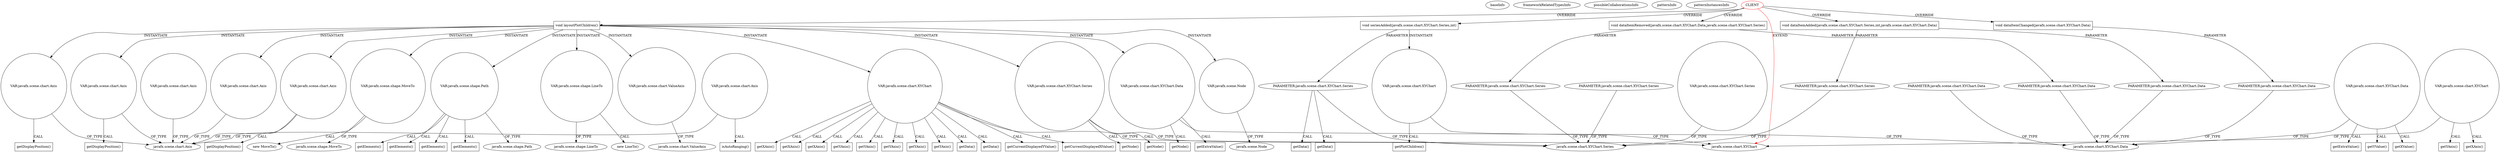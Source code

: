 digraph {
baseInfo[graphId=3699,category="pattern",isAnonymous=false,possibleRelation=false]
frameworkRelatedTypesInfo[0="javafx.scene.chart.XYChart"]
possibleCollaborationsInfo[]
patternInfo[frequency=2.0,patternRootClient=0]
patternInstancesInfo[0="LichuanLu-ShunUI-FX~/LichuanLu-ShunUI-FX/ShunUI-FX-master/src/view/chart/StackedBarChart.java~StackedBarChart~811",1="TomaszKorecki-InvestorAssistant~/TomaszKorecki-InvestorAssistant/InvestorAssistant-master/Investor's assistant/src/investor/charts/CandleChart.java~CandleStickChart~1473"]
310[label="javafx.scene.shape.MoveTo",vertexType="FRAMEWORK_CLASS_TYPE",isFrameworkType=false]
319[label="VAR:javafx.scene.shape.MoveTo",vertexType="VARIABLE_EXPRESION",isFrameworkType=false,shape=circle]
318[label="new MoveTo()",vertexType="CONSTRUCTOR_CALL",isFrameworkType=false]
206[label="void layoutPlotChildren()",vertexType="OVERRIDING_METHOD_DECLARATION",isFrameworkType=false,shape=box]
0[label="CLIENT",vertexType="ROOT_CLIENT_CLASS_DECLARATION",isFrameworkType=false,color=red]
223[label="VAR:javafx.scene.shape.Path",vertexType="VARIABLE_EXPRESION",isFrameworkType=false,shape=circle]
12[label="void dataItemAdded(javafx.scene.chart.XYChart.Series,int,javafx.scene.chart.XYChart.Data)",vertexType="OVERRIDING_METHOD_DECLARATION",isFrameworkType=false,shape=box]
13[label="PARAMETER:javafx.scene.chart.XYChart.Series",vertexType="PARAMETER_DECLARATION",isFrameworkType=false]
77[label="void seriesAdded(javafx.scene.chart.XYChart.Series,int)",vertexType="OVERRIDING_METHOD_DECLARATION",isFrameworkType=false,shape=box]
78[label="PARAMETER:javafx.scene.chart.XYChart.Series",vertexType="PARAMETER_DECLARATION",isFrameworkType=false]
83[label="getData()",vertexType="INSIDE_CALL",isFrameworkType=false,shape=box]
81[label="getData()",vertexType="INSIDE_CALL",isFrameworkType=false,shape=box]
29[label="void dataItemRemoved(javafx.scene.chart.XYChart.Data,javafx.scene.chart.XYChart.Series)",vertexType="OVERRIDING_METHOD_DECLARATION",isFrameworkType=false,shape=box]
32[label="PARAMETER:javafx.scene.chart.XYChart.Series",vertexType="PARAMETER_DECLARATION",isFrameworkType=false]
97[label="javafx.scene.shape.Path",vertexType="FRAMEWORK_CLASS_TYPE",isFrameworkType=false]
30[label="PARAMETER:javafx.scene.chart.XYChart.Data",vertexType="PARAMETER_DECLARATION",isFrameworkType=false]
314[label="VAR:javafx.scene.shape.LineTo",vertexType="VARIABLE_EXPRESION",isFrameworkType=false,shape=circle]
313[label="new LineTo()",vertexType="CONSTRUCTOR_CALL",isFrameworkType=false]
315[label="javafx.scene.shape.LineTo",vertexType="FRAMEWORK_CLASS_TYPE",isFrameworkType=false]
15[label="PARAMETER:javafx.scene.chart.XYChart.Data",vertexType="PARAMETER_DECLARATION",isFrameworkType=false]
317[label="getElements()",vertexType="INSIDE_CALL",isFrameworkType=false,shape=box]
307[label="getElements()",vertexType="INSIDE_CALL",isFrameworkType=false,shape=box]
312[label="getElements()",vertexType="INSIDE_CALL",isFrameworkType=false,shape=box]
322[label="getElements()",vertexType="INSIDE_CALL",isFrameworkType=false,shape=box]
210[label="VAR:javafx.scene.chart.ValueAxis",vertexType="VARIABLE_EXPRESION",isFrameworkType=false,shape=circle]
11[label="javafx.scene.chart.ValueAxis",vertexType="FRAMEWORK_CLASS_TYPE",isFrameworkType=false]
14[label="javafx.scene.chart.XYChart.Series",vertexType="FRAMEWORK_CLASS_TYPE",isFrameworkType=false]
529[label="PARAMETER:javafx.scene.chart.XYChart.Series",vertexType="PARAMETER_DECLARATION",isFrameworkType=false]
340[label="VAR:javafx.scene.chart.XYChart.Series",vertexType="VARIABLE_EXPRESION",isFrameworkType=false,shape=circle]
92[label="VAR:javafx.scene.chart.XYChart",vertexType="VARIABLE_EXPRESION",isFrameworkType=false,shape=circle]
93[label="getPlotChildren()",vertexType="INSIDE_CALL",isFrameworkType=false,shape=box]
213[label="VAR:javafx.scene.chart.XYChart",vertexType="VARIABLE_EXPRESION",isFrameworkType=false,shape=circle]
305[label="getYAxis()",vertexType="INSIDE_CALL",isFrameworkType=false,shape=box]
260[label="getYAxis()",vertexType="INSIDE_CALL",isFrameworkType=false,shape=box]
241[label="getYAxis()",vertexType="INSIDE_CALL",isFrameworkType=false,shape=box]
300[label="getYAxis()",vertexType="INSIDE_CALL",isFrameworkType=false,shape=box]
267[label="getYAxis()",vertexType="INSIDE_CALL",isFrameworkType=false,shape=box]
214[label="getData()",vertexType="INSIDE_CALL",isFrameworkType=false,shape=box]
217[label="getData()",vertexType="INSIDE_CALL",isFrameworkType=false,shape=box]
218[label="VAR:javafx.scene.chart.XYChart.Series",vertexType="VARIABLE_EXPRESION",isFrameworkType=false,shape=circle]
55[label="void dataItemChanged(javafx.scene.chart.XYChart.Data)",vertexType="OVERRIDING_METHOD_DECLARATION",isFrameworkType=false,shape=box]
56[label="PARAMETER:javafx.scene.chart.XYChart.Data",vertexType="PARAMETER_DECLARATION",isFrameworkType=false]
269[label="getCurrentDisplayedYValue()",vertexType="INSIDE_CALL",isFrameworkType=false,shape=box]
244[label="VAR:javafx.scene.chart.XYChart.Data",vertexType="VARIABLE_EXPRESION",isFrameworkType=false,shape=circle]
248[label="getExtraValue()",vertexType="INSIDE_CALL",isFrameworkType=false,shape=box]
255[label="getCurrentDisplayedXValue()",vertexType="INSIDE_CALL",isFrameworkType=false,shape=box]
277[label="VAR:javafx.scene.Node",vertexType="VARIABLE_EXPRESION",isFrameworkType=false,shape=circle]
69[label="javafx.scene.Node",vertexType="FRAMEWORK_CLASS_TYPE",isFrameworkType=false]
16[label="javafx.scene.chart.XYChart.Data",vertexType="FRAMEWORK_CLASS_TYPE",isFrameworkType=false]
525[label="PARAMETER:javafx.scene.chart.XYChart.Data",vertexType="PARAMETER_DECLARATION",isFrameworkType=false]
184[label="VAR:javafx.scene.chart.XYChart.Data",vertexType="VARIABLE_EXPRESION",isFrameworkType=false,shape=circle]
203[label="getExtraValue()",vertexType="INSIDE_CALL",isFrameworkType=false,shape=box]
201[label="getYValue()",vertexType="INSIDE_CALL",isFrameworkType=false,shape=box]
185[label="getXValue()",vertexType="INSIDE_CALL",isFrameworkType=false,shape=box]
219[label="getNode()",vertexType="INSIDE_CALL",isFrameworkType=false,shape=box]
222[label="getNode()",vertexType="INSIDE_CALL",isFrameworkType=false,shape=box]
245[label="getNode()",vertexType="INSIDE_CALL",isFrameworkType=false,shape=box]
234[label="getXAxis()",vertexType="INSIDE_CALL",isFrameworkType=false,shape=box]
274[label="getXAxis()",vertexType="INSIDE_CALL",isFrameworkType=false,shape=box]
253[label="getXAxis()",vertexType="INSIDE_CALL",isFrameworkType=false,shape=box]
270[label="VAR:javafx.scene.chart.Axis",vertexType="VARIABLE_EXPRESION",isFrameworkType=false,shape=circle]
271[label="getDisplayPosition()",vertexType="INSIDE_CALL",isFrameworkType=false,shape=box]
174[label="javafx.scene.chart.Axis",vertexType="FRAMEWORK_CLASS_TYPE",isFrameworkType=false]
296[label="VAR:javafx.scene.chart.Axis",vertexType="VARIABLE_EXPRESION",isFrameworkType=false,shape=circle]
297[label="getDisplayPosition()",vertexType="INSIDE_CALL",isFrameworkType=false,shape=box]
256[label="VAR:javafx.scene.chart.Axis",vertexType="VARIABLE_EXPRESION",isFrameworkType=false,shape=circle]
257[label="getDisplayPosition()",vertexType="INSIDE_CALL",isFrameworkType=false,shape=box]
583[label="VAR:javafx.scene.chart.Axis",vertexType="VARIABLE_EXPRESION",isFrameworkType=false,shape=circle]
1[label="javafx.scene.chart.XYChart",vertexType="FRAMEWORK_CLASS_TYPE",isFrameworkType=false]
167[label="VAR:javafx.scene.chart.XYChart",vertexType="VARIABLE_EXPRESION",isFrameworkType=false,shape=circle]
171[label="getYAxis()",vertexType="INSIDE_CALL",isFrameworkType=false,shape=box]
168[label="getXAxis()",vertexType="INSIDE_CALL",isFrameworkType=false,shape=box]
172[label="VAR:javafx.scene.chart.Axis",vertexType="VARIABLE_EXPRESION",isFrameworkType=false,shape=circle]
173[label="isAutoRanging()",vertexType="INSIDE_CALL",isFrameworkType=false,shape=box]
301[label="VAR:javafx.scene.chart.Axis",vertexType="VARIABLE_EXPRESION",isFrameworkType=false,shape=circle]
206->319[label="INSTANTIATE"]
244->248[label="CALL"]
12->15[label="PARAMETER"]
296->297[label="CALL"]
206->218[label="INSTANTIATE"]
525->16[label="OF_TYPE"]
218->14[label="OF_TYPE"]
213->214[label="CALL"]
213->260[label="CALL"]
223->312[label="CALL"]
77->78[label="PARAMETER"]
213->267[label="CALL"]
32->14[label="OF_TYPE"]
213->255[label="CALL"]
213->241[label="CALL"]
15->16[label="OF_TYPE"]
184->201[label="CALL"]
319->310[label="OF_TYPE"]
30->16[label="OF_TYPE"]
213->269[label="CALL"]
184->16[label="OF_TYPE"]
529->14[label="OF_TYPE"]
218->219[label="CALL"]
12->13[label="PARAMETER"]
213->274[label="CALL"]
206->277[label="INSTANTIATE"]
78->14[label="OF_TYPE"]
210->11[label="OF_TYPE"]
0->77[label="OVERRIDE"]
184->203[label="CALL"]
206->296[label="INSTANTIATE"]
213->234[label="CALL"]
206->210[label="INSTANTIATE"]
78->81[label="CALL"]
56->16[label="OF_TYPE"]
223->307[label="CALL"]
583->174[label="OF_TYPE"]
172->174[label="OF_TYPE"]
223->97[label="OF_TYPE"]
244->245[label="CALL"]
301->174[label="OF_TYPE"]
244->16[label="OF_TYPE"]
78->83[label="CALL"]
213->1[label="OF_TYPE"]
172->173[label="CALL"]
256->174[label="OF_TYPE"]
314->313[label="CALL"]
296->174[label="OF_TYPE"]
184->185[label="CALL"]
29->32[label="PARAMETER"]
92->93[label="CALL"]
319->318[label="CALL"]
206->244[label="INSTANTIATE"]
0->12[label="OVERRIDE"]
218->222[label="CALL"]
223->317[label="CALL"]
0->29[label="OVERRIDE"]
213->253[label="CALL"]
314->315[label="OF_TYPE"]
0->206[label="OVERRIDE"]
55->56[label="PARAMETER"]
167->171[label="CALL"]
77->92[label="INSTANTIATE"]
206->213[label="INSTANTIATE"]
167->168[label="CALL"]
206->256[label="INSTANTIATE"]
206->314[label="INSTANTIATE"]
223->322[label="CALL"]
213->300[label="CALL"]
206->223[label="INSTANTIATE"]
0->55[label="OVERRIDE"]
92->1[label="OF_TYPE"]
167->1[label="OF_TYPE"]
213->217[label="CALL"]
13->14[label="OF_TYPE"]
213->305[label="CALL"]
340->14[label="OF_TYPE"]
277->69[label="OF_TYPE"]
206->301[label="INSTANTIATE"]
256->257[label="CALL"]
0->1[label="EXTEND",color=red]
206->270[label="INSTANTIATE"]
270->271[label="CALL"]
29->30[label="PARAMETER"]
270->174[label="OF_TYPE"]
}
